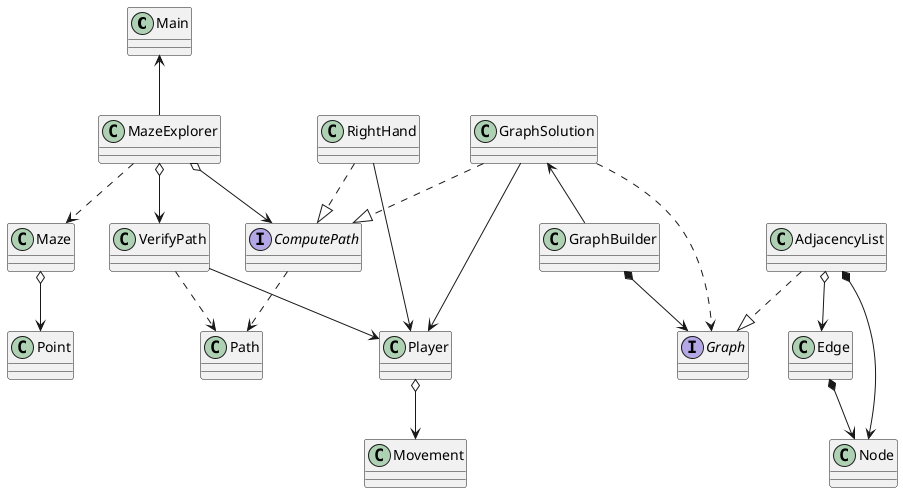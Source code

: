 @startuml
'https://plantuml.com/class-diagram

class Main
class MazeExplorer
class Point
class Path
class Player
class VerifyPath
class Maze
class GraphSolution
class GraphBuilder
class Node
class Edge
class AdjacencyList
class Movement
class RightHand
interface ComputePath
interface Graph

Main <-- MazeExplorer
MazeExplorer o--> ComputePath
MazeExplorer ..> Maze
MazeExplorer o--> VerifyPath
Maze o--> Point
VerifyPath --> Player
RightHand --> Player
ComputePath ..> Path
VerifyPath ..> Path
RightHand ..|> ComputePath
GraphSolution ..|> ComputePath
Player o--> Movement
GraphSolution <-- GraphBuilder
GraphBuilder *--> Graph
GraphSolution ..> Graph
GraphSolution --> Player
AdjacencyList ..|> Graph
AdjacencyList *--> Node
Edge *--> Node
AdjacencyList o--> Edge


@enduml